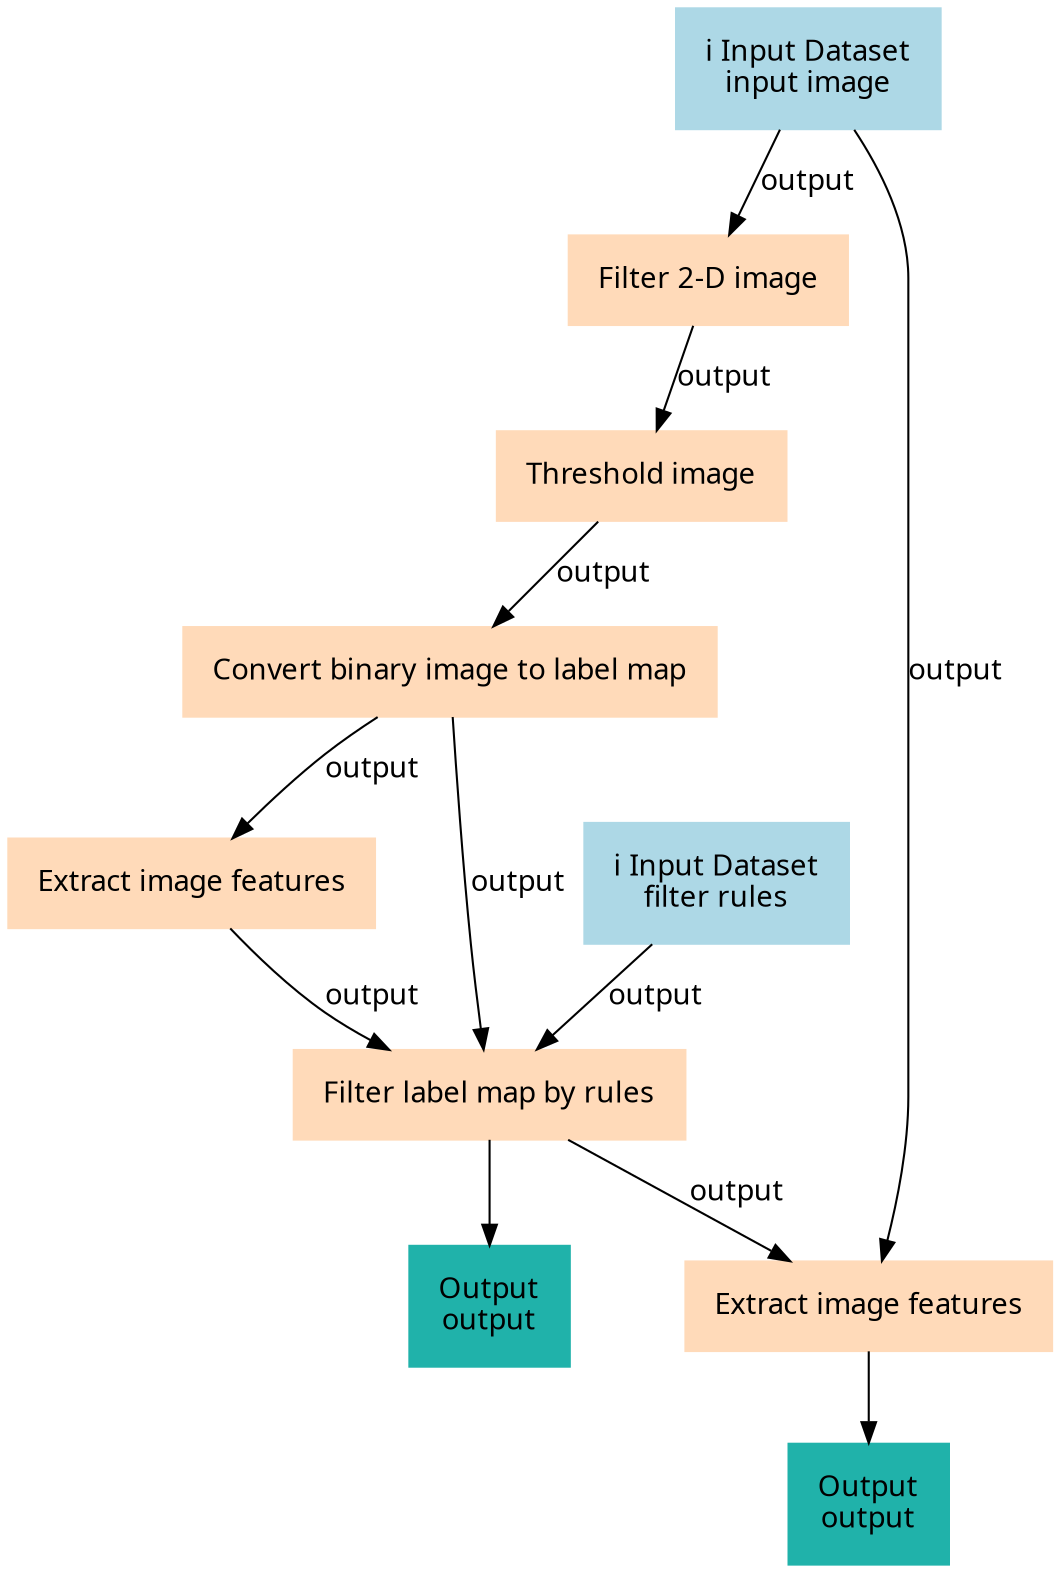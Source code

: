 digraph main {
  node [fontname="Atkinson Hyperlegible", shape=box, color=white,style=filled,color=peachpuff,margin="0.2,0.2"];
  edge [fontname="Atkinson Hyperlegible"];
  0[color=lightblue,label="ℹ️ Input Dataset\ninput image"]
  1[color=lightblue,label="ℹ️ Input Dataset\nfilter rules"]
  2[label="Filter 2-D image"]
  0 -> 2 [label="output"]
  3[label="Threshold image"]
  2 -> 3 [label="output"]
  4[label="Convert binary image to label map"]
  3 -> 4 [label="output"]
  5[label="Extract image features"]
  4 -> 5 [label="output"]
  6[label="Filter label map by rules"]
  5 -> 6 [label="output"]
  4 -> 6 [label="output"]
  1 -> 6 [label="output"]
  kf6f7f6380f3c404eab2e5281a0393060[color=lightseagreen,label="Output\noutput"]
  6 -> kf6f7f6380f3c404eab2e5281a0393060
  7[label="Extract image features"]
  6 -> 7 [label="output"]
  0 -> 7 [label="output"]
  k31da5e2719fe465e95f096d3f6dcaba4[color=lightseagreen,label="Output\noutput"]
  7 -> k31da5e2719fe465e95f096d3f6dcaba4
}